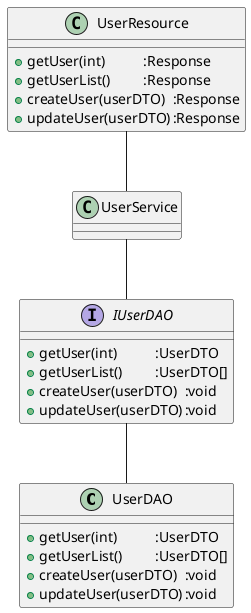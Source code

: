 @startuml
class "UserDAO" as usrdao {
    + getUser(int)\t\t:UserDTO
    + getUserList()\t\t:UserDTO[]
    + createUser(userDTO)\t:void
    + updateUser(userDTO)\t:void
}
interface "IUserDAO" as iusrdao {
    + getUser(int)\t\t:UserDTO
    + getUserList()\t\t:UserDTO[]
    + createUser(userDTO)\t:void
    + updateUser(userDTO)\t:void
}
class "UserService" as usrser {
}
class "UserResource" as usrres {
    + getUser(int)\t\t:Response
    + getUserList()\t\t:Response
    + createUser(userDTO)\t:Response
    + updateUser(userDTO)\t:Response
    
}
iusrdao -d- usrdao
iusrdao -u- usrser
usrres -d- usrser
@enduml
